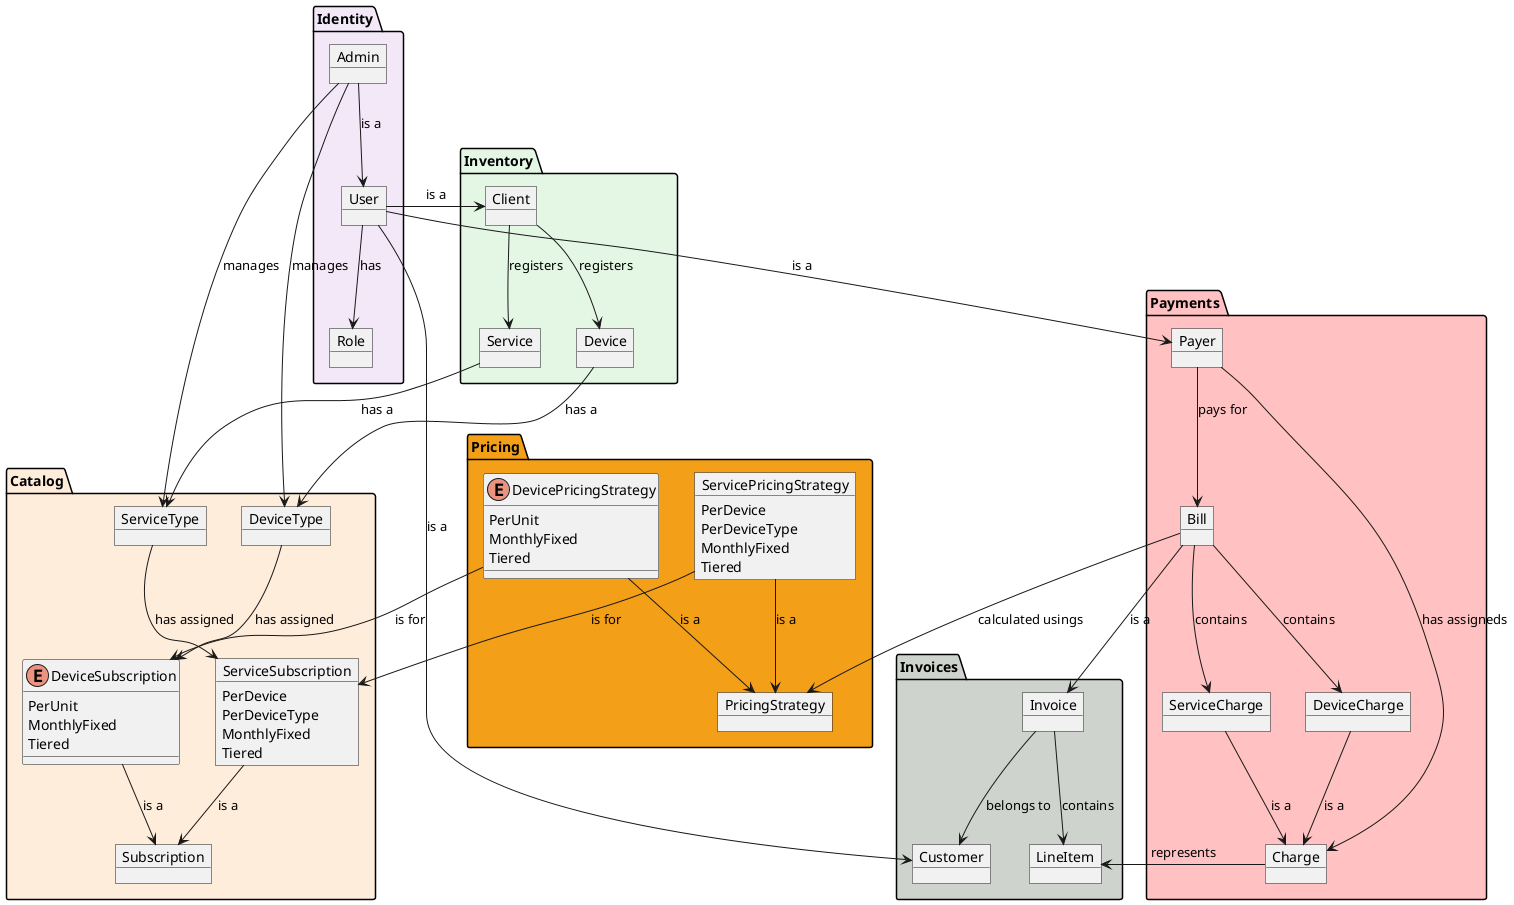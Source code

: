 @startuml
scale max 2000 width

package "Identity" #f3e8f8 {
    object User
    object Admin
    object Role

    User --> Role : has
    Admin --> User : is a
}

package "Catalog" #ffeddb {
    object DeviceType
    object ServiceType
    object Subscription
    enum DeviceSubscription {
        PerUnit
        MonthlyFixed
        Tiered
    }
    object ServiceSubscription {
        PerDevice
        PerDeviceType
        MonthlyFixed
        Tiered
    }

    DeviceSubscription --> Subscription : is a
    ServiceSubscription --> Subscription : is a
    DeviceType --> DeviceSubscription : has assigned
    ServiceType --> ServiceSubscription : has assigned
    Admin --> DeviceType : manages
    Admin --> ServiceType : manages
}

package "Inventory" #e4f7e4 {
    object Client
    object Device
    object Service

    Client --> Device : registers
    Client --> Service : registers
    Device --> DeviceType : has a
    Service --> ServiceType : has a
}

package "Payments" #ffc1c1 {
    object Payer
    object Charge
    object DeviceCharge
    object ServiceCharge
    object Bill

    
    Payer --> Bill : pays for
    Payer --> Charge : has assigneds
    DeviceCharge --> Charge : is a
    ServiceCharge --> Charge : is a
    Bill --> DeviceCharge : contains
    Bill --> ServiceCharge : contains
}

package "Pricing" #f39f18 {
    object PricingStrategy
    enum DevicePricingStrategy {
        PerUnit
        MonthlyFixed
        Tiered
    }
    object ServicePricingStrategy {
        PerDevice
        PerDeviceType
        MonthlyFixed
        Tiered
    }

    Bill --> PricingStrategy : calculated usings
    DevicePricingStrategy --> PricingStrategy : is a
    ServicePricingStrategy --> PricingStrategy : is a
    DevicePricingStrategy --> DeviceSubscription : is for
    ServicePricingStrategy --> ServiceSubscription : is for
}

package "Invoices" #cfd3cd {
    object Customer
    object Invoice
    object LineItem

    Invoice --> Customer : belongs to
    Invoice --> LineItem : contains
    
    left to right direction
    Bill --> Invoice : is a
    Charge --> LineItem : represents
}

top to bottom direction

User -r-> Client : is a
User -l-> Customer : is a
User -d-> Payer : is a

@enduml